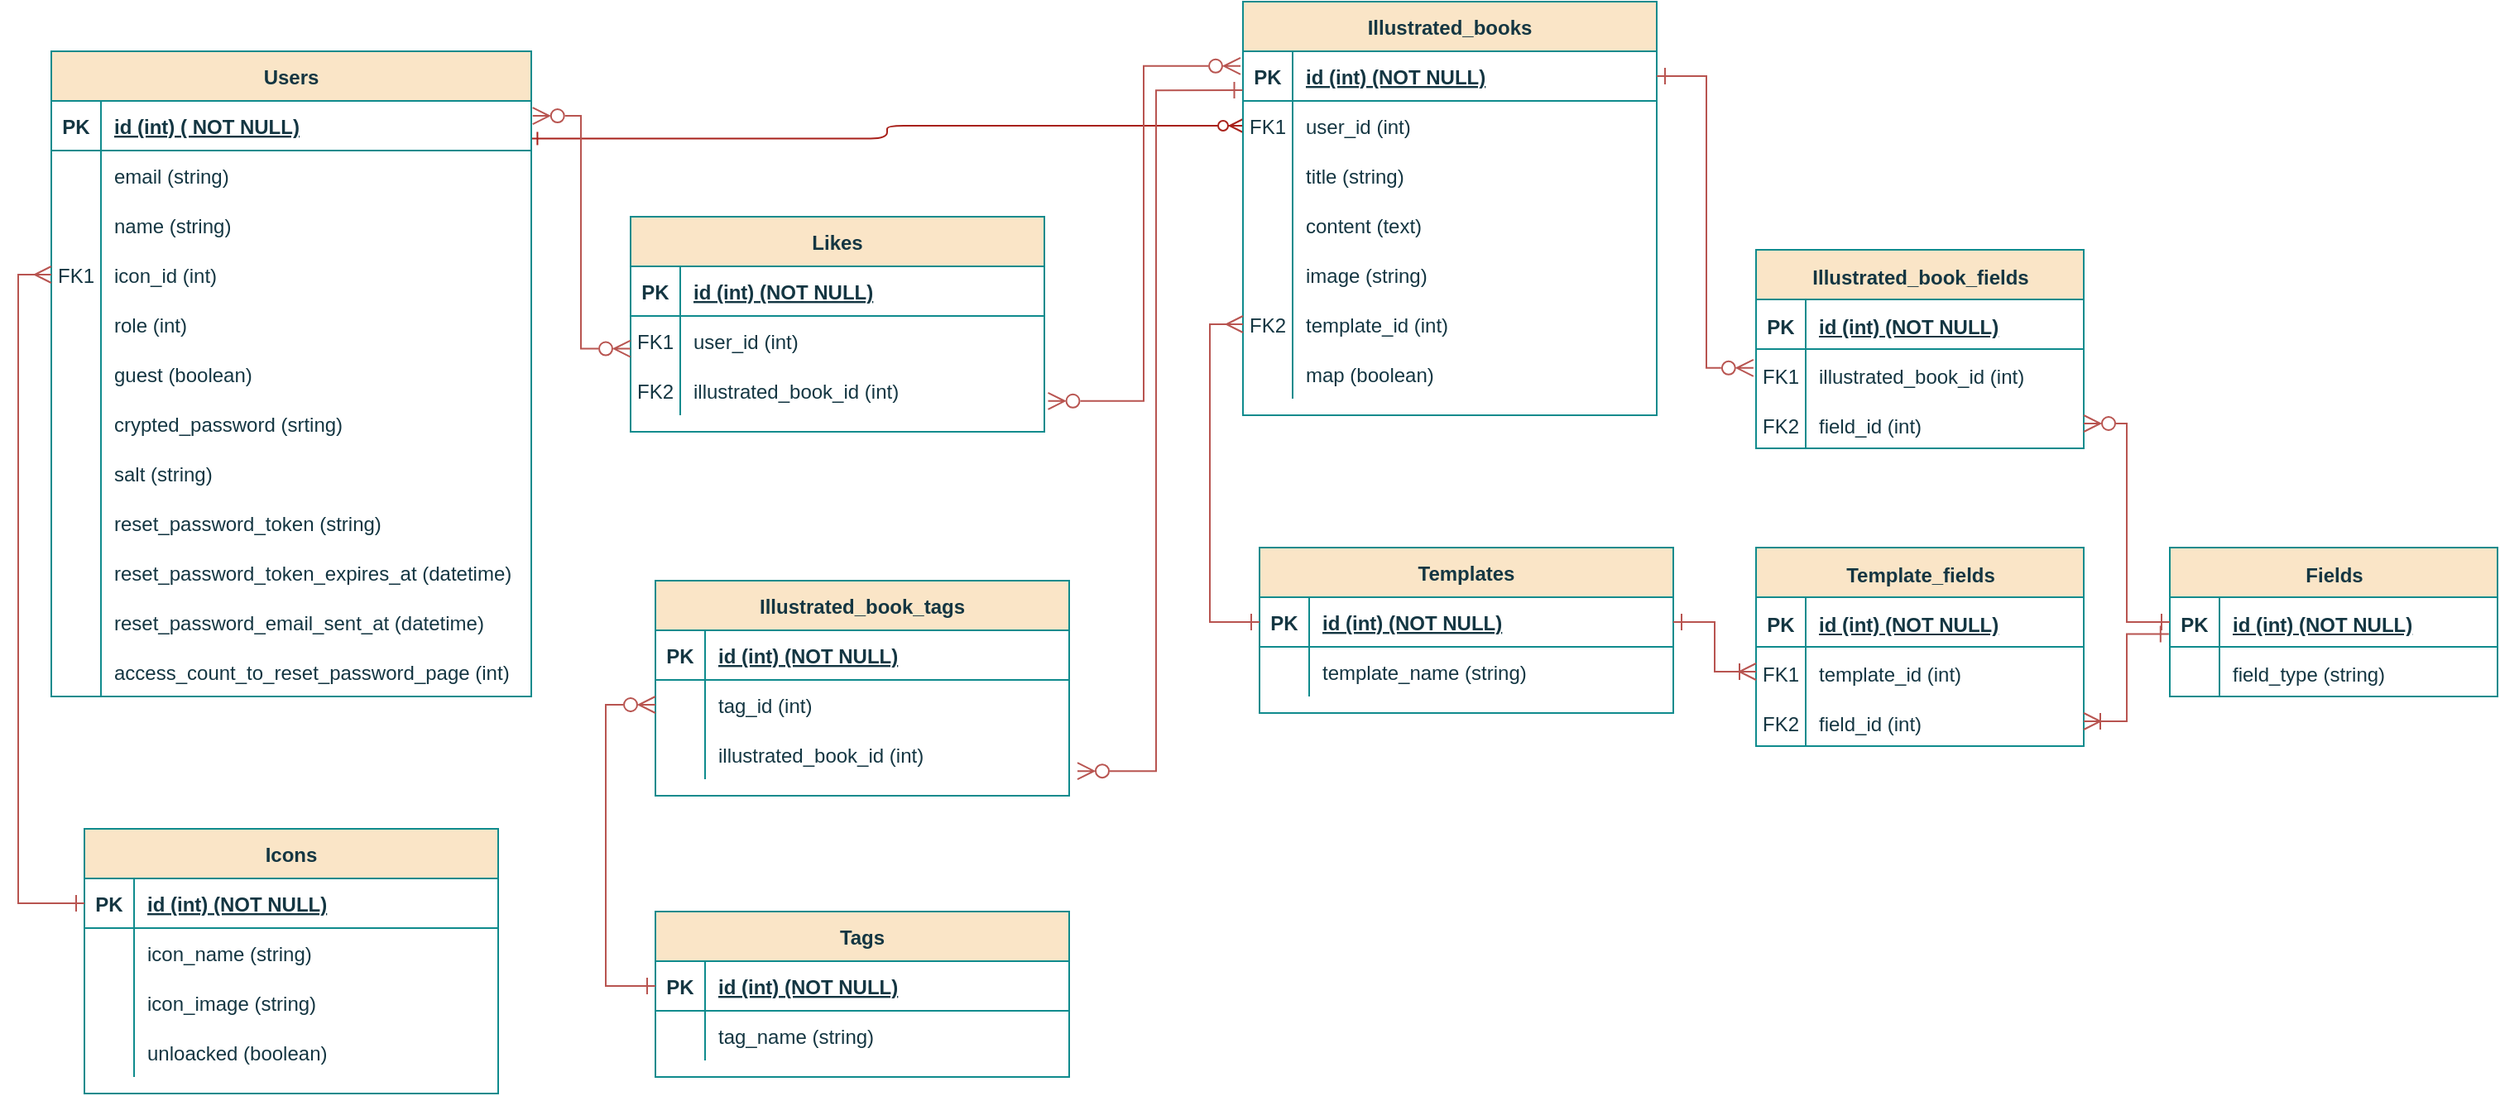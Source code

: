 <mxfile version="21.7.4" type="github">
  <diagram id="R2lEEEUBdFMjLlhIrx00" name="Page-1">
    <mxGraphModel dx="1427" dy="564" grid="1" gridSize="10" guides="1" tooltips="1" connect="1" arrows="1" fold="1" page="1" pageScale="1" pageWidth="850" pageHeight="1100" background="none" math="0" shadow="0" extFonts="Permanent Marker^https://fonts.googleapis.com/css?family=Permanent+Marker">
      <root>
        <mxCell id="0" />
        <mxCell id="1" parent="0" />
        <mxCell id="C-vyLk0tnHw3VtMMgP7b-1" value="" style="edgeStyle=orthogonalEdgeStyle;endArrow=ERzeroToMany;startArrow=ERone;endFill=1;startFill=0;labelBackgroundColor=none;fontColor=default;strokeColor=#A8201A;exitX=0.999;exitY=0.757;exitDx=0;exitDy=0;exitPerimeter=0;" parent="1" source="C-vyLk0tnHw3VtMMgP7b-24" target="C-vyLk0tnHw3VtMMgP7b-6" edge="1">
          <mxGeometry width="100" height="100" relative="1" as="geometry">
            <mxPoint x="-140" y="730" as="sourcePoint" />
            <mxPoint x="-40" y="630" as="targetPoint" />
          </mxGeometry>
        </mxCell>
        <mxCell id="C-vyLk0tnHw3VtMMgP7b-2" value="Illustrated_books" style="shape=table;startSize=30;container=1;collapsible=1;childLayout=tableLayout;fixedRows=1;rowLines=0;fontStyle=1;align=center;resizeLast=1;labelBackgroundColor=none;fillColor=#FAE5C7;strokeColor=#0F8B8D;fontColor=#143642;" parent="1" vertex="1">
          <mxGeometry x="250" y="60" width="250" height="250" as="geometry" />
        </mxCell>
        <mxCell id="C-vyLk0tnHw3VtMMgP7b-3" value="" style="shape=partialRectangle;collapsible=0;dropTarget=0;pointerEvents=0;fillColor=none;points=[[0,0.5],[1,0.5]];portConstraint=eastwest;top=0;left=0;right=0;bottom=1;labelBackgroundColor=none;strokeColor=#0F8B8D;fontColor=#143642;" parent="C-vyLk0tnHw3VtMMgP7b-2" vertex="1">
          <mxGeometry y="30" width="250" height="30" as="geometry" />
        </mxCell>
        <mxCell id="C-vyLk0tnHw3VtMMgP7b-4" value="PK" style="shape=partialRectangle;overflow=hidden;connectable=0;fillColor=none;top=0;left=0;bottom=0;right=0;fontStyle=1;labelBackgroundColor=none;strokeColor=#0F8B8D;fontColor=#143642;" parent="C-vyLk0tnHw3VtMMgP7b-3" vertex="1">
          <mxGeometry width="30" height="30" as="geometry">
            <mxRectangle width="30" height="30" as="alternateBounds" />
          </mxGeometry>
        </mxCell>
        <mxCell id="C-vyLk0tnHw3VtMMgP7b-5" value="id (int) (NOT NULL)" style="shape=partialRectangle;overflow=hidden;connectable=0;fillColor=none;top=0;left=0;bottom=0;right=0;align=left;spacingLeft=6;fontStyle=5;labelBackgroundColor=none;strokeColor=#0F8B8D;fontColor=#143642;" parent="C-vyLk0tnHw3VtMMgP7b-3" vertex="1">
          <mxGeometry x="30" width="220" height="30" as="geometry">
            <mxRectangle width="220" height="30" as="alternateBounds" />
          </mxGeometry>
        </mxCell>
        <mxCell id="C-vyLk0tnHw3VtMMgP7b-6" value="" style="shape=partialRectangle;collapsible=0;dropTarget=0;pointerEvents=0;fillColor=none;points=[[0,0.5],[1,0.5]];portConstraint=eastwest;top=0;left=0;right=0;bottom=0;labelBackgroundColor=none;strokeColor=#0F8B8D;fontColor=#143642;" parent="C-vyLk0tnHw3VtMMgP7b-2" vertex="1">
          <mxGeometry y="60" width="250" height="30" as="geometry" />
        </mxCell>
        <mxCell id="C-vyLk0tnHw3VtMMgP7b-7" value="FK1" style="shape=partialRectangle;overflow=hidden;connectable=0;fillColor=none;top=0;left=0;bottom=0;right=0;labelBackgroundColor=none;strokeColor=#0F8B8D;fontColor=#143642;" parent="C-vyLk0tnHw3VtMMgP7b-6" vertex="1">
          <mxGeometry width="30" height="30" as="geometry">
            <mxRectangle width="30" height="30" as="alternateBounds" />
          </mxGeometry>
        </mxCell>
        <mxCell id="C-vyLk0tnHw3VtMMgP7b-8" value="user_id (int)" style="shape=partialRectangle;overflow=hidden;connectable=0;fillColor=none;top=0;left=0;bottom=0;right=0;align=left;spacingLeft=6;labelBackgroundColor=none;strokeColor=#0F8B8D;fontColor=#143642;" parent="C-vyLk0tnHw3VtMMgP7b-6" vertex="1">
          <mxGeometry x="30" width="220" height="30" as="geometry">
            <mxRectangle width="220" height="30" as="alternateBounds" />
          </mxGeometry>
        </mxCell>
        <mxCell id="UTVaXURBYUjDZkEOoYaz-99" style="shape=partialRectangle;collapsible=0;dropTarget=0;pointerEvents=0;fillColor=none;points=[[0,0.5],[1,0.5]];portConstraint=eastwest;top=0;left=0;right=0;bottom=0;labelBackgroundColor=none;strokeColor=#0F8B8D;fontColor=#143642;" parent="C-vyLk0tnHw3VtMMgP7b-2" vertex="1">
          <mxGeometry y="90" width="250" height="30" as="geometry" />
        </mxCell>
        <mxCell id="UTVaXURBYUjDZkEOoYaz-100" style="shape=partialRectangle;overflow=hidden;connectable=0;fillColor=none;top=0;left=0;bottom=0;right=0;labelBackgroundColor=none;strokeColor=#0F8B8D;fontColor=#143642;" parent="UTVaXURBYUjDZkEOoYaz-99" vertex="1">
          <mxGeometry width="30" height="30" as="geometry">
            <mxRectangle width="30" height="30" as="alternateBounds" />
          </mxGeometry>
        </mxCell>
        <mxCell id="UTVaXURBYUjDZkEOoYaz-101" value="title (string)" style="shape=partialRectangle;overflow=hidden;connectable=0;fillColor=none;top=0;left=0;bottom=0;right=0;align=left;spacingLeft=6;labelBackgroundColor=none;strokeColor=#0F8B8D;fontColor=#143642;" parent="UTVaXURBYUjDZkEOoYaz-99" vertex="1">
          <mxGeometry x="30" width="220" height="30" as="geometry">
            <mxRectangle width="220" height="30" as="alternateBounds" />
          </mxGeometry>
        </mxCell>
        <mxCell id="UTVaXURBYUjDZkEOoYaz-102" style="shape=partialRectangle;collapsible=0;dropTarget=0;pointerEvents=0;fillColor=none;points=[[0,0.5],[1,0.5]];portConstraint=eastwest;top=0;left=0;right=0;bottom=0;labelBackgroundColor=none;strokeColor=#0F8B8D;fontColor=#143642;" parent="C-vyLk0tnHw3VtMMgP7b-2" vertex="1">
          <mxGeometry y="120" width="250" height="30" as="geometry" />
        </mxCell>
        <mxCell id="UTVaXURBYUjDZkEOoYaz-103" style="shape=partialRectangle;overflow=hidden;connectable=0;fillColor=none;top=0;left=0;bottom=0;right=0;labelBackgroundColor=none;strokeColor=#0F8B8D;fontColor=#143642;" parent="UTVaXURBYUjDZkEOoYaz-102" vertex="1">
          <mxGeometry width="30" height="30" as="geometry">
            <mxRectangle width="30" height="30" as="alternateBounds" />
          </mxGeometry>
        </mxCell>
        <mxCell id="UTVaXURBYUjDZkEOoYaz-104" value="content (text)" style="shape=partialRectangle;overflow=hidden;connectable=0;fillColor=none;top=0;left=0;bottom=0;right=0;align=left;spacingLeft=6;labelBackgroundColor=none;strokeColor=#0F8B8D;fontColor=#143642;" parent="UTVaXURBYUjDZkEOoYaz-102" vertex="1">
          <mxGeometry x="30" width="220" height="30" as="geometry">
            <mxRectangle width="220" height="30" as="alternateBounds" />
          </mxGeometry>
        </mxCell>
        <mxCell id="UTVaXURBYUjDZkEOoYaz-108" style="shape=partialRectangle;collapsible=0;dropTarget=0;pointerEvents=0;fillColor=none;points=[[0,0.5],[1,0.5]];portConstraint=eastwest;top=0;left=0;right=0;bottom=0;labelBackgroundColor=none;strokeColor=#0F8B8D;fontColor=#143642;" parent="C-vyLk0tnHw3VtMMgP7b-2" vertex="1">
          <mxGeometry y="150" width="250" height="30" as="geometry" />
        </mxCell>
        <mxCell id="UTVaXURBYUjDZkEOoYaz-109" style="shape=partialRectangle;overflow=hidden;connectable=0;fillColor=none;top=0;left=0;bottom=0;right=0;labelBackgroundColor=none;strokeColor=#0F8B8D;fontColor=#143642;" parent="UTVaXURBYUjDZkEOoYaz-108" vertex="1">
          <mxGeometry width="30" height="30" as="geometry">
            <mxRectangle width="30" height="30" as="alternateBounds" />
          </mxGeometry>
        </mxCell>
        <mxCell id="UTVaXURBYUjDZkEOoYaz-110" value="image (string)" style="shape=partialRectangle;overflow=hidden;connectable=0;fillColor=none;top=0;left=0;bottom=0;right=0;align=left;spacingLeft=6;labelBackgroundColor=none;strokeColor=#0F8B8D;fontColor=#143642;" parent="UTVaXURBYUjDZkEOoYaz-108" vertex="1">
          <mxGeometry x="30" width="220" height="30" as="geometry">
            <mxRectangle width="220" height="30" as="alternateBounds" />
          </mxGeometry>
        </mxCell>
        <mxCell id="UTVaXURBYUjDZkEOoYaz-96" style="shape=partialRectangle;collapsible=0;dropTarget=0;pointerEvents=0;fillColor=none;points=[[0,0.5],[1,0.5]];portConstraint=eastwest;top=0;left=0;right=0;bottom=0;labelBackgroundColor=none;strokeColor=#0F8B8D;fontColor=#143642;" parent="C-vyLk0tnHw3VtMMgP7b-2" vertex="1">
          <mxGeometry y="180" width="250" height="30" as="geometry" />
        </mxCell>
        <mxCell id="UTVaXURBYUjDZkEOoYaz-97" value="FK2" style="shape=partialRectangle;overflow=hidden;connectable=0;fillColor=none;top=0;left=0;bottom=0;right=0;labelBackgroundColor=none;strokeColor=#0F8B8D;fontColor=#143642;" parent="UTVaXURBYUjDZkEOoYaz-96" vertex="1">
          <mxGeometry width="30" height="30" as="geometry">
            <mxRectangle width="30" height="30" as="alternateBounds" />
          </mxGeometry>
        </mxCell>
        <mxCell id="UTVaXURBYUjDZkEOoYaz-98" value="template_id (int)" style="shape=partialRectangle;overflow=hidden;connectable=0;fillColor=none;top=0;left=0;bottom=0;right=0;align=left;spacingLeft=6;labelBackgroundColor=none;strokeColor=#0F8B8D;fontColor=#143642;" parent="UTVaXURBYUjDZkEOoYaz-96" vertex="1">
          <mxGeometry x="30" width="220" height="30" as="geometry">
            <mxRectangle width="220" height="30" as="alternateBounds" />
          </mxGeometry>
        </mxCell>
        <mxCell id="UTVaXURBYUjDZkEOoYaz-105" style="shape=partialRectangle;collapsible=0;dropTarget=0;pointerEvents=0;fillColor=none;points=[[0,0.5],[1,0.5]];portConstraint=eastwest;top=0;left=0;right=0;bottom=0;labelBackgroundColor=none;strokeColor=#0F8B8D;fontColor=#143642;" parent="C-vyLk0tnHw3VtMMgP7b-2" vertex="1">
          <mxGeometry y="210" width="250" height="30" as="geometry" />
        </mxCell>
        <mxCell id="UTVaXURBYUjDZkEOoYaz-106" style="shape=partialRectangle;overflow=hidden;connectable=0;fillColor=none;top=0;left=0;bottom=0;right=0;labelBackgroundColor=none;strokeColor=#0F8B8D;fontColor=#143642;" parent="UTVaXURBYUjDZkEOoYaz-105" vertex="1">
          <mxGeometry width="30" height="30" as="geometry">
            <mxRectangle width="30" height="30" as="alternateBounds" />
          </mxGeometry>
        </mxCell>
        <mxCell id="UTVaXURBYUjDZkEOoYaz-107" value="map (boolean)" style="shape=partialRectangle;overflow=hidden;connectable=0;fillColor=none;top=0;left=0;bottom=0;right=0;align=left;spacingLeft=6;labelBackgroundColor=none;strokeColor=#0F8B8D;fontColor=#143642;" parent="UTVaXURBYUjDZkEOoYaz-105" vertex="1">
          <mxGeometry x="30" width="220" height="30" as="geometry">
            <mxRectangle width="220" height="30" as="alternateBounds" />
          </mxGeometry>
        </mxCell>
        <mxCell id="C-vyLk0tnHw3VtMMgP7b-13" value="Templates" style="shape=table;startSize=30;container=1;collapsible=1;childLayout=tableLayout;fixedRows=1;rowLines=0;fontStyle=1;align=center;resizeLast=1;labelBackgroundColor=none;fillColor=#FAE5C7;strokeColor=#0F8B8D;fontColor=#143642;" parent="1" vertex="1">
          <mxGeometry x="260" y="390" width="250" height="100" as="geometry" />
        </mxCell>
        <mxCell id="C-vyLk0tnHw3VtMMgP7b-14" value="" style="shape=partialRectangle;collapsible=0;dropTarget=0;pointerEvents=0;fillColor=none;points=[[0,0.5],[1,0.5]];portConstraint=eastwest;top=0;left=0;right=0;bottom=1;labelBackgroundColor=none;strokeColor=#0F8B8D;fontColor=#143642;" parent="C-vyLk0tnHw3VtMMgP7b-13" vertex="1">
          <mxGeometry y="30" width="250" height="30" as="geometry" />
        </mxCell>
        <mxCell id="C-vyLk0tnHw3VtMMgP7b-15" value="PK" style="shape=partialRectangle;overflow=hidden;connectable=0;fillColor=none;top=0;left=0;bottom=0;right=0;fontStyle=1;labelBackgroundColor=none;strokeColor=#0F8B8D;fontColor=#143642;" parent="C-vyLk0tnHw3VtMMgP7b-14" vertex="1">
          <mxGeometry width="30" height="30" as="geometry">
            <mxRectangle width="30" height="30" as="alternateBounds" />
          </mxGeometry>
        </mxCell>
        <mxCell id="C-vyLk0tnHw3VtMMgP7b-16" value="id (int) (NOT NULL)" style="shape=partialRectangle;overflow=hidden;connectable=0;fillColor=none;top=0;left=0;bottom=0;right=0;align=left;spacingLeft=6;fontStyle=5;labelBackgroundColor=none;strokeColor=#0F8B8D;fontColor=#143642;" parent="C-vyLk0tnHw3VtMMgP7b-14" vertex="1">
          <mxGeometry x="30" width="220" height="30" as="geometry">
            <mxRectangle width="220" height="30" as="alternateBounds" />
          </mxGeometry>
        </mxCell>
        <mxCell id="C-vyLk0tnHw3VtMMgP7b-20" value="" style="shape=partialRectangle;collapsible=0;dropTarget=0;pointerEvents=0;fillColor=none;points=[[0,0.5],[1,0.5]];portConstraint=eastwest;top=0;left=0;right=0;bottom=0;labelBackgroundColor=none;strokeColor=#0F8B8D;fontColor=#143642;" parent="C-vyLk0tnHw3VtMMgP7b-13" vertex="1">
          <mxGeometry y="60" width="250" height="30" as="geometry" />
        </mxCell>
        <mxCell id="C-vyLk0tnHw3VtMMgP7b-21" value="" style="shape=partialRectangle;overflow=hidden;connectable=0;fillColor=none;top=0;left=0;bottom=0;right=0;labelBackgroundColor=none;strokeColor=#0F8B8D;fontColor=#143642;" parent="C-vyLk0tnHw3VtMMgP7b-20" vertex="1">
          <mxGeometry width="30" height="30" as="geometry">
            <mxRectangle width="30" height="30" as="alternateBounds" />
          </mxGeometry>
        </mxCell>
        <mxCell id="C-vyLk0tnHw3VtMMgP7b-22" value="template_name (string)" style="shape=partialRectangle;overflow=hidden;connectable=0;fillColor=none;top=0;left=0;bottom=0;right=0;align=left;spacingLeft=6;labelBackgroundColor=none;strokeColor=#0F8B8D;fontColor=#143642;" parent="C-vyLk0tnHw3VtMMgP7b-20" vertex="1">
          <mxGeometry x="30" width="220" height="30" as="geometry">
            <mxRectangle width="220" height="30" as="alternateBounds" />
          </mxGeometry>
        </mxCell>
        <mxCell id="C-vyLk0tnHw3VtMMgP7b-23" value="Users" style="shape=table;startSize=30;container=1;collapsible=1;childLayout=tableLayout;fixedRows=1;rowLines=0;fontStyle=1;align=center;resizeLast=1;labelBackgroundColor=none;fillColor=#FAE5C7;strokeColor=#0F8B8D;fontColor=#143642;" parent="1" vertex="1">
          <mxGeometry x="-470" y="90" width="290" height="390" as="geometry" />
        </mxCell>
        <mxCell id="C-vyLk0tnHw3VtMMgP7b-24" value="" style="shape=partialRectangle;collapsible=0;dropTarget=0;pointerEvents=0;fillColor=none;points=[[0,0.5],[1,0.5]];portConstraint=eastwest;top=0;left=0;right=0;bottom=1;labelBackgroundColor=none;strokeColor=#0F8B8D;fontColor=#143642;" parent="C-vyLk0tnHw3VtMMgP7b-23" vertex="1">
          <mxGeometry y="30" width="290" height="30" as="geometry" />
        </mxCell>
        <mxCell id="C-vyLk0tnHw3VtMMgP7b-25" value="PK" style="shape=partialRectangle;overflow=hidden;connectable=0;fillColor=none;top=0;left=0;bottom=0;right=0;fontStyle=1;labelBackgroundColor=none;strokeColor=#0F8B8D;fontColor=#143642;" parent="C-vyLk0tnHw3VtMMgP7b-24" vertex="1">
          <mxGeometry width="30" height="30" as="geometry">
            <mxRectangle width="30" height="30" as="alternateBounds" />
          </mxGeometry>
        </mxCell>
        <mxCell id="C-vyLk0tnHw3VtMMgP7b-26" value="id (int) ( NOT NULL)" style="shape=partialRectangle;overflow=hidden;connectable=0;fillColor=none;top=0;left=0;bottom=0;right=0;align=left;spacingLeft=6;fontStyle=5;labelBackgroundColor=none;strokeColor=#0F8B8D;fontColor=#143642;" parent="C-vyLk0tnHw3VtMMgP7b-24" vertex="1">
          <mxGeometry x="30" width="260" height="30" as="geometry">
            <mxRectangle width="260" height="30" as="alternateBounds" />
          </mxGeometry>
        </mxCell>
        <mxCell id="C-vyLk0tnHw3VtMMgP7b-27" value="" style="shape=partialRectangle;collapsible=0;dropTarget=0;pointerEvents=0;fillColor=none;points=[[0,0.5],[1,0.5]];portConstraint=eastwest;top=0;left=0;right=0;bottom=0;labelBackgroundColor=none;strokeColor=#0F8B8D;fontColor=#143642;" parent="C-vyLk0tnHw3VtMMgP7b-23" vertex="1">
          <mxGeometry y="60" width="290" height="30" as="geometry" />
        </mxCell>
        <mxCell id="C-vyLk0tnHw3VtMMgP7b-28" value="" style="shape=partialRectangle;overflow=hidden;connectable=0;fillColor=none;top=0;left=0;bottom=0;right=0;labelBackgroundColor=none;strokeColor=#0F8B8D;fontColor=#143642;" parent="C-vyLk0tnHw3VtMMgP7b-27" vertex="1">
          <mxGeometry width="30" height="30" as="geometry">
            <mxRectangle width="30" height="30" as="alternateBounds" />
          </mxGeometry>
        </mxCell>
        <mxCell id="C-vyLk0tnHw3VtMMgP7b-29" value="email (string)" style="shape=partialRectangle;overflow=hidden;connectable=0;fillColor=none;top=0;left=0;bottom=0;right=0;align=left;spacingLeft=6;labelBackgroundColor=none;strokeColor=#0F8B8D;fontColor=#143642;" parent="C-vyLk0tnHw3VtMMgP7b-27" vertex="1">
          <mxGeometry x="30" width="260" height="30" as="geometry">
            <mxRectangle width="260" height="30" as="alternateBounds" />
          </mxGeometry>
        </mxCell>
        <mxCell id="UTVaXURBYUjDZkEOoYaz-54" style="shape=partialRectangle;collapsible=0;dropTarget=0;pointerEvents=0;fillColor=none;points=[[0,0.5],[1,0.5]];portConstraint=eastwest;top=0;left=0;right=0;bottom=0;labelBackgroundColor=none;strokeColor=#0F8B8D;fontColor=#143642;" parent="C-vyLk0tnHw3VtMMgP7b-23" vertex="1">
          <mxGeometry y="90" width="290" height="30" as="geometry" />
        </mxCell>
        <mxCell id="UTVaXURBYUjDZkEOoYaz-55" style="shape=partialRectangle;overflow=hidden;connectable=0;fillColor=none;top=0;left=0;bottom=0;right=0;labelBackgroundColor=none;strokeColor=#0F8B8D;fontColor=#143642;" parent="UTVaXURBYUjDZkEOoYaz-54" vertex="1">
          <mxGeometry width="30" height="30" as="geometry">
            <mxRectangle width="30" height="30" as="alternateBounds" />
          </mxGeometry>
        </mxCell>
        <mxCell id="UTVaXURBYUjDZkEOoYaz-56" value="name (string)" style="shape=partialRectangle;overflow=hidden;connectable=0;fillColor=none;top=0;left=0;bottom=0;right=0;align=left;spacingLeft=6;labelBackgroundColor=none;strokeColor=#0F8B8D;fontColor=#143642;" parent="UTVaXURBYUjDZkEOoYaz-54" vertex="1">
          <mxGeometry x="30" width="260" height="30" as="geometry">
            <mxRectangle width="260" height="30" as="alternateBounds" />
          </mxGeometry>
        </mxCell>
        <mxCell id="UTVaXURBYUjDZkEOoYaz-57" style="shape=partialRectangle;collapsible=0;dropTarget=0;pointerEvents=0;fillColor=none;points=[[0,0.5],[1,0.5]];portConstraint=eastwest;top=0;left=0;right=0;bottom=0;labelBackgroundColor=none;strokeColor=#0F8B8D;fontColor=#143642;" parent="C-vyLk0tnHw3VtMMgP7b-23" vertex="1">
          <mxGeometry y="120" width="290" height="30" as="geometry" />
        </mxCell>
        <mxCell id="UTVaXURBYUjDZkEOoYaz-58" value="FK1" style="shape=partialRectangle;overflow=hidden;connectable=0;fillColor=none;top=0;left=0;bottom=0;right=0;labelBackgroundColor=none;strokeColor=#0F8B8D;fontColor=#143642;" parent="UTVaXURBYUjDZkEOoYaz-57" vertex="1">
          <mxGeometry width="30" height="30" as="geometry">
            <mxRectangle width="30" height="30" as="alternateBounds" />
          </mxGeometry>
        </mxCell>
        <mxCell id="UTVaXURBYUjDZkEOoYaz-59" value="icon_id (int)" style="shape=partialRectangle;overflow=hidden;connectable=0;fillColor=none;top=0;left=0;bottom=0;right=0;align=left;spacingLeft=6;labelBackgroundColor=none;strokeColor=#0F8B8D;fontColor=#143642;" parent="UTVaXURBYUjDZkEOoYaz-57" vertex="1">
          <mxGeometry x="30" width="260" height="30" as="geometry">
            <mxRectangle width="260" height="30" as="alternateBounds" />
          </mxGeometry>
        </mxCell>
        <mxCell id="UTVaXURBYUjDZkEOoYaz-117" style="shape=partialRectangle;collapsible=0;dropTarget=0;pointerEvents=0;fillColor=none;points=[[0,0.5],[1,0.5]];portConstraint=eastwest;top=0;left=0;right=0;bottom=0;labelBackgroundColor=none;strokeColor=#0F8B8D;fontColor=#143642;" parent="C-vyLk0tnHw3VtMMgP7b-23" vertex="1">
          <mxGeometry y="150" width="290" height="30" as="geometry" />
        </mxCell>
        <mxCell id="UTVaXURBYUjDZkEOoYaz-118" style="shape=partialRectangle;overflow=hidden;connectable=0;fillColor=none;top=0;left=0;bottom=0;right=0;labelBackgroundColor=none;strokeColor=#0F8B8D;fontColor=#143642;" parent="UTVaXURBYUjDZkEOoYaz-117" vertex="1">
          <mxGeometry width="30" height="30" as="geometry">
            <mxRectangle width="30" height="30" as="alternateBounds" />
          </mxGeometry>
        </mxCell>
        <mxCell id="UTVaXURBYUjDZkEOoYaz-119" value="role (int)" style="shape=partialRectangle;overflow=hidden;connectable=0;fillColor=none;top=0;left=0;bottom=0;right=0;align=left;spacingLeft=6;labelBackgroundColor=none;strokeColor=#0F8B8D;fontColor=#143642;" parent="UTVaXURBYUjDZkEOoYaz-117" vertex="1">
          <mxGeometry x="30" width="260" height="30" as="geometry">
            <mxRectangle width="260" height="30" as="alternateBounds" />
          </mxGeometry>
        </mxCell>
        <mxCell id="UTVaXURBYUjDZkEOoYaz-137" style="shape=partialRectangle;collapsible=0;dropTarget=0;pointerEvents=0;fillColor=none;points=[[0,0.5],[1,0.5]];portConstraint=eastwest;top=0;left=0;right=0;bottom=0;labelBackgroundColor=none;strokeColor=#0F8B8D;fontColor=#143642;" parent="C-vyLk0tnHw3VtMMgP7b-23" vertex="1">
          <mxGeometry y="180" width="290" height="30" as="geometry" />
        </mxCell>
        <mxCell id="UTVaXURBYUjDZkEOoYaz-138" style="shape=partialRectangle;overflow=hidden;connectable=0;fillColor=none;top=0;left=0;bottom=0;right=0;labelBackgroundColor=none;strokeColor=#0F8B8D;fontColor=#143642;" parent="UTVaXURBYUjDZkEOoYaz-137" vertex="1">
          <mxGeometry width="30" height="30" as="geometry">
            <mxRectangle width="30" height="30" as="alternateBounds" />
          </mxGeometry>
        </mxCell>
        <mxCell id="UTVaXURBYUjDZkEOoYaz-139" value="guest (boolean)" style="shape=partialRectangle;overflow=hidden;connectable=0;fillColor=none;top=0;left=0;bottom=0;right=0;align=left;spacingLeft=6;labelBackgroundColor=none;strokeColor=#0F8B8D;fontColor=#143642;" parent="UTVaXURBYUjDZkEOoYaz-137" vertex="1">
          <mxGeometry x="30" width="260" height="30" as="geometry">
            <mxRectangle width="260" height="30" as="alternateBounds" />
          </mxGeometry>
        </mxCell>
        <mxCell id="UTVaXURBYUjDZkEOoYaz-48" style="shape=partialRectangle;collapsible=0;dropTarget=0;pointerEvents=0;fillColor=none;points=[[0,0.5],[1,0.5]];portConstraint=eastwest;top=0;left=0;right=0;bottom=0;labelBackgroundColor=none;strokeColor=#0F8B8D;fontColor=#143642;" parent="C-vyLk0tnHw3VtMMgP7b-23" vertex="1">
          <mxGeometry y="210" width="290" height="30" as="geometry" />
        </mxCell>
        <mxCell id="UTVaXURBYUjDZkEOoYaz-49" style="shape=partialRectangle;overflow=hidden;connectable=0;fillColor=none;top=0;left=0;bottom=0;right=0;labelBackgroundColor=none;strokeColor=#0F8B8D;fontColor=#143642;" parent="UTVaXURBYUjDZkEOoYaz-48" vertex="1">
          <mxGeometry width="30" height="30" as="geometry">
            <mxRectangle width="30" height="30" as="alternateBounds" />
          </mxGeometry>
        </mxCell>
        <mxCell id="UTVaXURBYUjDZkEOoYaz-50" value="crypted_password (srting)" style="shape=partialRectangle;overflow=hidden;connectable=0;fillColor=none;top=0;left=0;bottom=0;right=0;align=left;spacingLeft=6;labelBackgroundColor=none;strokeColor=#0F8B8D;fontColor=#143642;" parent="UTVaXURBYUjDZkEOoYaz-48" vertex="1">
          <mxGeometry x="30" width="260" height="30" as="geometry">
            <mxRectangle width="260" height="30" as="alternateBounds" />
          </mxGeometry>
        </mxCell>
        <mxCell id="UTVaXURBYUjDZkEOoYaz-51" style="shape=partialRectangle;collapsible=0;dropTarget=0;pointerEvents=0;fillColor=none;points=[[0,0.5],[1,0.5]];portConstraint=eastwest;top=0;left=0;right=0;bottom=0;labelBackgroundColor=none;strokeColor=#0F8B8D;fontColor=#143642;" parent="C-vyLk0tnHw3VtMMgP7b-23" vertex="1">
          <mxGeometry y="240" width="290" height="30" as="geometry" />
        </mxCell>
        <mxCell id="UTVaXURBYUjDZkEOoYaz-52" style="shape=partialRectangle;overflow=hidden;connectable=0;fillColor=none;top=0;left=0;bottom=0;right=0;labelBackgroundColor=none;strokeColor=#0F8B8D;fontColor=#143642;" parent="UTVaXURBYUjDZkEOoYaz-51" vertex="1">
          <mxGeometry width="30" height="30" as="geometry">
            <mxRectangle width="30" height="30" as="alternateBounds" />
          </mxGeometry>
        </mxCell>
        <mxCell id="UTVaXURBYUjDZkEOoYaz-53" value="salt (string)" style="shape=partialRectangle;overflow=hidden;connectable=0;fillColor=none;top=0;left=0;bottom=0;right=0;align=left;spacingLeft=6;labelBackgroundColor=none;strokeColor=#0F8B8D;fontColor=#143642;" parent="UTVaXURBYUjDZkEOoYaz-51" vertex="1">
          <mxGeometry x="30" width="260" height="30" as="geometry">
            <mxRectangle width="260" height="30" as="alternateBounds" />
          </mxGeometry>
        </mxCell>
        <mxCell id="UTVaXURBYUjDZkEOoYaz-66" style="shape=partialRectangle;collapsible=0;dropTarget=0;pointerEvents=0;fillColor=none;points=[[0,0.5],[1,0.5]];portConstraint=eastwest;top=0;left=0;right=0;bottom=0;labelBackgroundColor=none;strokeColor=#0F8B8D;fontColor=#143642;" parent="C-vyLk0tnHw3VtMMgP7b-23" vertex="1">
          <mxGeometry y="270" width="290" height="30" as="geometry" />
        </mxCell>
        <mxCell id="UTVaXURBYUjDZkEOoYaz-67" style="shape=partialRectangle;overflow=hidden;connectable=0;fillColor=none;top=0;left=0;bottom=0;right=0;labelBackgroundColor=none;strokeColor=#0F8B8D;fontColor=#143642;" parent="UTVaXURBYUjDZkEOoYaz-66" vertex="1">
          <mxGeometry width="30" height="30" as="geometry">
            <mxRectangle width="30" height="30" as="alternateBounds" />
          </mxGeometry>
        </mxCell>
        <mxCell id="UTVaXURBYUjDZkEOoYaz-68" value="reset_password_token (string)" style="shape=partialRectangle;overflow=hidden;connectable=0;fillColor=none;top=0;left=0;bottom=0;right=0;align=left;spacingLeft=6;labelBackgroundColor=none;strokeColor=#0F8B8D;fontColor=#143642;" parent="UTVaXURBYUjDZkEOoYaz-66" vertex="1">
          <mxGeometry x="30" width="260" height="30" as="geometry">
            <mxRectangle width="260" height="30" as="alternateBounds" />
          </mxGeometry>
        </mxCell>
        <mxCell id="UTVaXURBYUjDZkEOoYaz-69" style="shape=partialRectangle;collapsible=0;dropTarget=0;pointerEvents=0;fillColor=none;points=[[0,0.5],[1,0.5]];portConstraint=eastwest;top=0;left=0;right=0;bottom=0;labelBackgroundColor=none;strokeColor=#0F8B8D;fontColor=#143642;" parent="C-vyLk0tnHw3VtMMgP7b-23" vertex="1">
          <mxGeometry y="300" width="290" height="30" as="geometry" />
        </mxCell>
        <mxCell id="UTVaXURBYUjDZkEOoYaz-70" style="shape=partialRectangle;overflow=hidden;connectable=0;fillColor=none;top=0;left=0;bottom=0;right=0;labelBackgroundColor=none;strokeColor=#0F8B8D;fontColor=#143642;" parent="UTVaXURBYUjDZkEOoYaz-69" vertex="1">
          <mxGeometry width="30" height="30" as="geometry">
            <mxRectangle width="30" height="30" as="alternateBounds" />
          </mxGeometry>
        </mxCell>
        <mxCell id="UTVaXURBYUjDZkEOoYaz-71" value="reset_password_token_expires_at (datetime)" style="shape=partialRectangle;overflow=hidden;connectable=0;fillColor=none;top=0;left=0;bottom=0;right=0;align=left;spacingLeft=6;labelBackgroundColor=none;strokeColor=#0F8B8D;fontColor=#143642;" parent="UTVaXURBYUjDZkEOoYaz-69" vertex="1">
          <mxGeometry x="30" width="260" height="30" as="geometry">
            <mxRectangle width="260" height="30" as="alternateBounds" />
          </mxGeometry>
        </mxCell>
        <mxCell id="UTVaXURBYUjDZkEOoYaz-72" style="shape=partialRectangle;collapsible=0;dropTarget=0;pointerEvents=0;fillColor=none;points=[[0,0.5],[1,0.5]];portConstraint=eastwest;top=0;left=0;right=0;bottom=0;labelBackgroundColor=none;strokeColor=#0F8B8D;fontColor=#143642;" parent="C-vyLk0tnHw3VtMMgP7b-23" vertex="1">
          <mxGeometry y="330" width="290" height="30" as="geometry" />
        </mxCell>
        <mxCell id="UTVaXURBYUjDZkEOoYaz-73" style="shape=partialRectangle;overflow=hidden;connectable=0;fillColor=none;top=0;left=0;bottom=0;right=0;labelBackgroundColor=none;strokeColor=#0F8B8D;fontColor=#143642;" parent="UTVaXURBYUjDZkEOoYaz-72" vertex="1">
          <mxGeometry width="30" height="30" as="geometry">
            <mxRectangle width="30" height="30" as="alternateBounds" />
          </mxGeometry>
        </mxCell>
        <mxCell id="UTVaXURBYUjDZkEOoYaz-74" value="reset_password_email_sent_at (datetime)" style="shape=partialRectangle;overflow=hidden;connectable=0;fillColor=none;top=0;left=0;bottom=0;right=0;align=left;spacingLeft=6;labelBackgroundColor=none;strokeColor=#0F8B8D;fontColor=#143642;" parent="UTVaXURBYUjDZkEOoYaz-72" vertex="1">
          <mxGeometry x="30" width="260" height="30" as="geometry">
            <mxRectangle width="260" height="30" as="alternateBounds" />
          </mxGeometry>
        </mxCell>
        <mxCell id="UTVaXURBYUjDZkEOoYaz-75" style="shape=partialRectangle;collapsible=0;dropTarget=0;pointerEvents=0;fillColor=none;points=[[0,0.5],[1,0.5]];portConstraint=eastwest;top=0;left=0;right=0;bottom=0;labelBackgroundColor=none;strokeColor=#0F8B8D;fontColor=#143642;" parent="C-vyLk0tnHw3VtMMgP7b-23" vertex="1">
          <mxGeometry y="360" width="290" height="30" as="geometry" />
        </mxCell>
        <mxCell id="UTVaXURBYUjDZkEOoYaz-76" style="shape=partialRectangle;overflow=hidden;connectable=0;fillColor=none;top=0;left=0;bottom=0;right=0;labelBackgroundColor=none;strokeColor=#0F8B8D;fontColor=#143642;" parent="UTVaXURBYUjDZkEOoYaz-75" vertex="1">
          <mxGeometry width="30" height="30" as="geometry">
            <mxRectangle width="30" height="30" as="alternateBounds" />
          </mxGeometry>
        </mxCell>
        <mxCell id="UTVaXURBYUjDZkEOoYaz-77" value="access_count_to_reset_password_page (int)" style="shape=partialRectangle;overflow=hidden;connectable=0;fillColor=none;top=0;left=0;bottom=0;right=0;align=left;spacingLeft=6;labelBackgroundColor=none;strokeColor=#0F8B8D;fontColor=#143642;" parent="UTVaXURBYUjDZkEOoYaz-75" vertex="1">
          <mxGeometry x="30" width="260" height="30" as="geometry">
            <mxRectangle width="260" height="30" as="alternateBounds" />
          </mxGeometry>
        </mxCell>
        <mxCell id="UTVaXURBYUjDZkEOoYaz-1" value="Icons" style="shape=table;startSize=30;container=1;collapsible=1;childLayout=tableLayout;fixedRows=1;rowLines=0;fontStyle=1;align=center;resizeLast=1;labelBackgroundColor=none;fillColor=#FAE5C7;strokeColor=#0F8B8D;fontColor=#143642;" parent="1" vertex="1">
          <mxGeometry x="-450" y="560" width="250" height="160" as="geometry" />
        </mxCell>
        <mxCell id="UTVaXURBYUjDZkEOoYaz-2" value="" style="shape=partialRectangle;collapsible=0;dropTarget=0;pointerEvents=0;fillColor=none;points=[[0,0.5],[1,0.5]];portConstraint=eastwest;top=0;left=0;right=0;bottom=1;labelBackgroundColor=none;strokeColor=#0F8B8D;fontColor=#143642;" parent="UTVaXURBYUjDZkEOoYaz-1" vertex="1">
          <mxGeometry y="30" width="250" height="30" as="geometry" />
        </mxCell>
        <mxCell id="UTVaXURBYUjDZkEOoYaz-3" value="PK" style="shape=partialRectangle;overflow=hidden;connectable=0;fillColor=none;top=0;left=0;bottom=0;right=0;fontStyle=1;labelBackgroundColor=none;strokeColor=#0F8B8D;fontColor=#143642;" parent="UTVaXURBYUjDZkEOoYaz-2" vertex="1">
          <mxGeometry width="30" height="30" as="geometry">
            <mxRectangle width="30" height="30" as="alternateBounds" />
          </mxGeometry>
        </mxCell>
        <mxCell id="UTVaXURBYUjDZkEOoYaz-4" value="id (int) (NOT NULL)" style="shape=partialRectangle;overflow=hidden;connectable=0;fillColor=none;top=0;left=0;bottom=0;right=0;align=left;spacingLeft=6;fontStyle=5;labelBackgroundColor=none;strokeColor=#0F8B8D;fontColor=#143642;" parent="UTVaXURBYUjDZkEOoYaz-2" vertex="1">
          <mxGeometry x="30" width="220" height="30" as="geometry">
            <mxRectangle width="220" height="30" as="alternateBounds" />
          </mxGeometry>
        </mxCell>
        <mxCell id="UTVaXURBYUjDZkEOoYaz-5" value="" style="shape=partialRectangle;collapsible=0;dropTarget=0;pointerEvents=0;fillColor=none;points=[[0,0.5],[1,0.5]];portConstraint=eastwest;top=0;left=0;right=0;bottom=0;labelBackgroundColor=none;strokeColor=#0F8B8D;fontColor=#143642;" parent="UTVaXURBYUjDZkEOoYaz-1" vertex="1">
          <mxGeometry y="60" width="250" height="30" as="geometry" />
        </mxCell>
        <mxCell id="UTVaXURBYUjDZkEOoYaz-6" value="" style="shape=partialRectangle;overflow=hidden;connectable=0;fillColor=none;top=0;left=0;bottom=0;right=0;labelBackgroundColor=none;strokeColor=#0F8B8D;fontColor=#143642;" parent="UTVaXURBYUjDZkEOoYaz-5" vertex="1">
          <mxGeometry width="30" height="30" as="geometry">
            <mxRectangle width="30" height="30" as="alternateBounds" />
          </mxGeometry>
        </mxCell>
        <mxCell id="UTVaXURBYUjDZkEOoYaz-7" value="icon_name (string)" style="shape=partialRectangle;overflow=hidden;connectable=0;fillColor=none;top=0;left=0;bottom=0;right=0;align=left;spacingLeft=6;labelBackgroundColor=none;strokeColor=#0F8B8D;fontColor=#143642;" parent="UTVaXURBYUjDZkEOoYaz-5" vertex="1">
          <mxGeometry x="30" width="220" height="30" as="geometry">
            <mxRectangle width="220" height="30" as="alternateBounds" />
          </mxGeometry>
        </mxCell>
        <mxCell id="UTVaXURBYUjDZkEOoYaz-8" value="" style="shape=partialRectangle;collapsible=0;dropTarget=0;pointerEvents=0;fillColor=none;points=[[0,0.5],[1,0.5]];portConstraint=eastwest;top=0;left=0;right=0;bottom=0;labelBackgroundColor=none;strokeColor=#0F8B8D;fontColor=#143642;" parent="UTVaXURBYUjDZkEOoYaz-1" vertex="1">
          <mxGeometry y="90" width="250" height="30" as="geometry" />
        </mxCell>
        <mxCell id="UTVaXURBYUjDZkEOoYaz-9" value="" style="shape=partialRectangle;overflow=hidden;connectable=0;fillColor=none;top=0;left=0;bottom=0;right=0;labelBackgroundColor=none;strokeColor=#0F8B8D;fontColor=#143642;" parent="UTVaXURBYUjDZkEOoYaz-8" vertex="1">
          <mxGeometry width="30" height="30" as="geometry">
            <mxRectangle width="30" height="30" as="alternateBounds" />
          </mxGeometry>
        </mxCell>
        <mxCell id="UTVaXURBYUjDZkEOoYaz-10" value="icon_image (string)" style="shape=partialRectangle;overflow=hidden;connectable=0;fillColor=none;top=0;left=0;bottom=0;right=0;align=left;spacingLeft=6;labelBackgroundColor=none;strokeColor=#0F8B8D;fontColor=#143642;" parent="UTVaXURBYUjDZkEOoYaz-8" vertex="1">
          <mxGeometry x="30" width="220" height="30" as="geometry">
            <mxRectangle width="220" height="30" as="alternateBounds" />
          </mxGeometry>
        </mxCell>
        <mxCell id="UTVaXURBYUjDZkEOoYaz-143" style="shape=partialRectangle;collapsible=0;dropTarget=0;pointerEvents=0;fillColor=none;points=[[0,0.5],[1,0.5]];portConstraint=eastwest;top=0;left=0;right=0;bottom=0;labelBackgroundColor=none;strokeColor=#0F8B8D;fontColor=#143642;" parent="UTVaXURBYUjDZkEOoYaz-1" vertex="1">
          <mxGeometry y="120" width="250" height="30" as="geometry" />
        </mxCell>
        <mxCell id="UTVaXURBYUjDZkEOoYaz-144" style="shape=partialRectangle;overflow=hidden;connectable=0;fillColor=none;top=0;left=0;bottom=0;right=0;labelBackgroundColor=none;strokeColor=#0F8B8D;fontColor=#143642;" parent="UTVaXURBYUjDZkEOoYaz-143" vertex="1">
          <mxGeometry width="30" height="30" as="geometry">
            <mxRectangle width="30" height="30" as="alternateBounds" />
          </mxGeometry>
        </mxCell>
        <mxCell id="UTVaXURBYUjDZkEOoYaz-145" value="unloacked (boolean)" style="shape=partialRectangle;overflow=hidden;connectable=0;fillColor=none;top=0;left=0;bottom=0;right=0;align=left;spacingLeft=6;labelBackgroundColor=none;strokeColor=#0F8B8D;fontColor=#143642;" parent="UTVaXURBYUjDZkEOoYaz-143" vertex="1">
          <mxGeometry x="30" width="220" height="30" as="geometry">
            <mxRectangle width="220" height="30" as="alternateBounds" />
          </mxGeometry>
        </mxCell>
        <mxCell id="UTVaXURBYUjDZkEOoYaz-11" value="Likes" style="shape=table;startSize=30;container=1;collapsible=1;childLayout=tableLayout;fixedRows=1;rowLines=0;fontStyle=1;align=center;resizeLast=1;labelBackgroundColor=none;fillColor=#FAE5C7;strokeColor=#0F8B8D;fontColor=#143642;" parent="1" vertex="1">
          <mxGeometry x="-120" y="190" width="250" height="130" as="geometry" />
        </mxCell>
        <mxCell id="UTVaXURBYUjDZkEOoYaz-12" value="" style="shape=partialRectangle;collapsible=0;dropTarget=0;pointerEvents=0;fillColor=none;points=[[0,0.5],[1,0.5]];portConstraint=eastwest;top=0;left=0;right=0;bottom=1;labelBackgroundColor=none;strokeColor=#0F8B8D;fontColor=#143642;" parent="UTVaXURBYUjDZkEOoYaz-11" vertex="1">
          <mxGeometry y="30" width="250" height="30" as="geometry" />
        </mxCell>
        <mxCell id="UTVaXURBYUjDZkEOoYaz-13" value="PK" style="shape=partialRectangle;overflow=hidden;connectable=0;fillColor=none;top=0;left=0;bottom=0;right=0;fontStyle=1;labelBackgroundColor=none;strokeColor=#0F8B8D;fontColor=#143642;" parent="UTVaXURBYUjDZkEOoYaz-12" vertex="1">
          <mxGeometry width="30" height="30" as="geometry">
            <mxRectangle width="30" height="30" as="alternateBounds" />
          </mxGeometry>
        </mxCell>
        <mxCell id="UTVaXURBYUjDZkEOoYaz-14" value="id (int) (NOT NULL)" style="shape=partialRectangle;overflow=hidden;connectable=0;fillColor=none;top=0;left=0;bottom=0;right=0;align=left;spacingLeft=6;fontStyle=5;labelBackgroundColor=none;strokeColor=#0F8B8D;fontColor=#143642;" parent="UTVaXURBYUjDZkEOoYaz-12" vertex="1">
          <mxGeometry x="30" width="220" height="30" as="geometry">
            <mxRectangle width="220" height="30" as="alternateBounds" />
          </mxGeometry>
        </mxCell>
        <mxCell id="UTVaXURBYUjDZkEOoYaz-15" value="" style="shape=partialRectangle;collapsible=0;dropTarget=0;pointerEvents=0;fillColor=none;points=[[0,0.5],[1,0.5]];portConstraint=eastwest;top=0;left=0;right=0;bottom=0;labelBackgroundColor=none;strokeColor=#0F8B8D;fontColor=#143642;" parent="UTVaXURBYUjDZkEOoYaz-11" vertex="1">
          <mxGeometry y="60" width="250" height="30" as="geometry" />
        </mxCell>
        <mxCell id="UTVaXURBYUjDZkEOoYaz-16" value="FK1" style="shape=partialRectangle;overflow=hidden;connectable=0;fillColor=none;top=0;left=0;bottom=0;right=0;labelBackgroundColor=none;strokeColor=#0F8B8D;fontColor=#143642;" parent="UTVaXURBYUjDZkEOoYaz-15" vertex="1">
          <mxGeometry width="30" height="30" as="geometry">
            <mxRectangle width="30" height="30" as="alternateBounds" />
          </mxGeometry>
        </mxCell>
        <mxCell id="UTVaXURBYUjDZkEOoYaz-17" value="user_id (int)" style="shape=partialRectangle;overflow=hidden;connectable=0;fillColor=none;top=0;left=0;bottom=0;right=0;align=left;spacingLeft=6;labelBackgroundColor=none;strokeColor=#0F8B8D;fontColor=#143642;" parent="UTVaXURBYUjDZkEOoYaz-15" vertex="1">
          <mxGeometry x="30" width="220" height="30" as="geometry">
            <mxRectangle width="220" height="30" as="alternateBounds" />
          </mxGeometry>
        </mxCell>
        <mxCell id="UTVaXURBYUjDZkEOoYaz-18" value="" style="shape=partialRectangle;collapsible=0;dropTarget=0;pointerEvents=0;fillColor=none;points=[[0,0.5],[1,0.5]];portConstraint=eastwest;top=0;left=0;right=0;bottom=0;labelBackgroundColor=none;strokeColor=#0F8B8D;fontColor=#143642;" parent="UTVaXURBYUjDZkEOoYaz-11" vertex="1">
          <mxGeometry y="90" width="250" height="30" as="geometry" />
        </mxCell>
        <mxCell id="UTVaXURBYUjDZkEOoYaz-19" value="FK2" style="shape=partialRectangle;overflow=hidden;connectable=0;fillColor=none;top=0;left=0;bottom=0;right=0;labelBackgroundColor=none;strokeColor=#0F8B8D;fontColor=#143642;" parent="UTVaXURBYUjDZkEOoYaz-18" vertex="1">
          <mxGeometry width="30" height="30" as="geometry">
            <mxRectangle width="30" height="30" as="alternateBounds" />
          </mxGeometry>
        </mxCell>
        <mxCell id="UTVaXURBYUjDZkEOoYaz-20" value="illustrated_book_id (int)" style="shape=partialRectangle;overflow=hidden;connectable=0;fillColor=none;top=0;left=0;bottom=0;right=0;align=left;spacingLeft=6;labelBackgroundColor=none;strokeColor=#0F8B8D;fontColor=#143642;" parent="UTVaXURBYUjDZkEOoYaz-18" vertex="1">
          <mxGeometry x="30" width="220" height="30" as="geometry">
            <mxRectangle width="220" height="30" as="alternateBounds" />
          </mxGeometry>
        </mxCell>
        <mxCell id="UTVaXURBYUjDZkEOoYaz-21" value="Tags" style="shape=table;startSize=30;container=1;collapsible=1;childLayout=tableLayout;fixedRows=1;rowLines=0;fontStyle=1;align=center;resizeLast=1;labelBackgroundColor=none;fillColor=#FAE5C7;strokeColor=#0F8B8D;fontColor=#143642;" parent="1" vertex="1">
          <mxGeometry x="-105" y="610" width="250" height="100" as="geometry" />
        </mxCell>
        <mxCell id="UTVaXURBYUjDZkEOoYaz-22" value="" style="shape=partialRectangle;collapsible=0;dropTarget=0;pointerEvents=0;fillColor=none;points=[[0,0.5],[1,0.5]];portConstraint=eastwest;top=0;left=0;right=0;bottom=1;labelBackgroundColor=none;strokeColor=#0F8B8D;fontColor=#143642;" parent="UTVaXURBYUjDZkEOoYaz-21" vertex="1">
          <mxGeometry y="30" width="250" height="30" as="geometry" />
        </mxCell>
        <mxCell id="UTVaXURBYUjDZkEOoYaz-23" value="PK" style="shape=partialRectangle;overflow=hidden;connectable=0;fillColor=none;top=0;left=0;bottom=0;right=0;fontStyle=1;labelBackgroundColor=none;strokeColor=#0F8B8D;fontColor=#143642;" parent="UTVaXURBYUjDZkEOoYaz-22" vertex="1">
          <mxGeometry width="30" height="30" as="geometry">
            <mxRectangle width="30" height="30" as="alternateBounds" />
          </mxGeometry>
        </mxCell>
        <mxCell id="UTVaXURBYUjDZkEOoYaz-24" value="id (int) (NOT NULL)" style="shape=partialRectangle;overflow=hidden;connectable=0;fillColor=none;top=0;left=0;bottom=0;right=0;align=left;spacingLeft=6;fontStyle=5;labelBackgroundColor=none;strokeColor=#0F8B8D;fontColor=#143642;" parent="UTVaXURBYUjDZkEOoYaz-22" vertex="1">
          <mxGeometry x="30" width="220" height="30" as="geometry">
            <mxRectangle width="220" height="30" as="alternateBounds" />
          </mxGeometry>
        </mxCell>
        <mxCell id="UTVaXURBYUjDZkEOoYaz-25" value="" style="shape=partialRectangle;collapsible=0;dropTarget=0;pointerEvents=0;fillColor=none;points=[[0,0.5],[1,0.5]];portConstraint=eastwest;top=0;left=0;right=0;bottom=0;labelBackgroundColor=none;strokeColor=#0F8B8D;fontColor=#143642;" parent="UTVaXURBYUjDZkEOoYaz-21" vertex="1">
          <mxGeometry y="60" width="250" height="30" as="geometry" />
        </mxCell>
        <mxCell id="UTVaXURBYUjDZkEOoYaz-26" value="" style="shape=partialRectangle;overflow=hidden;connectable=0;fillColor=none;top=0;left=0;bottom=0;right=0;labelBackgroundColor=none;strokeColor=#0F8B8D;fontColor=#143642;" parent="UTVaXURBYUjDZkEOoYaz-25" vertex="1">
          <mxGeometry width="30" height="30" as="geometry">
            <mxRectangle width="30" height="30" as="alternateBounds" />
          </mxGeometry>
        </mxCell>
        <mxCell id="UTVaXURBYUjDZkEOoYaz-27" value="tag_name (string)" style="shape=partialRectangle;overflow=hidden;connectable=0;fillColor=none;top=0;left=0;bottom=0;right=0;align=left;spacingLeft=6;labelBackgroundColor=none;strokeColor=#0F8B8D;fontColor=#143642;" parent="UTVaXURBYUjDZkEOoYaz-25" vertex="1">
          <mxGeometry x="30" width="220" height="30" as="geometry">
            <mxRectangle width="220" height="30" as="alternateBounds" />
          </mxGeometry>
        </mxCell>
        <mxCell id="UTVaXURBYUjDZkEOoYaz-120" value="&lt;font style=&quot;font-size: 12px;&quot;&gt;Fields&lt;/font&gt;" style="shape=table;startSize=30;container=1;collapsible=1;childLayout=tableLayout;fixedRows=1;rowLines=0;fontStyle=1;align=center;resizeLast=1;html=1;strokeColor=#0F8B8D;fontSize=16;fontColor=#143642;fillColor=#FAE5C7;" parent="1" vertex="1">
          <mxGeometry x="810" y="390" width="198" height="90" as="geometry" />
        </mxCell>
        <mxCell id="UTVaXURBYUjDZkEOoYaz-121" value="" style="shape=tableRow;horizontal=0;startSize=0;swimlaneHead=0;swimlaneBody=0;fillColor=none;collapsible=0;dropTarget=0;points=[[0,0.5],[1,0.5]];portConstraint=eastwest;top=0;left=0;right=0;bottom=1;strokeColor=#0F8B8D;fontSize=16;fontColor=#143642;" parent="UTVaXURBYUjDZkEOoYaz-120" vertex="1">
          <mxGeometry y="30" width="198" height="30" as="geometry" />
        </mxCell>
        <mxCell id="UTVaXURBYUjDZkEOoYaz-122" value="&lt;font style=&quot;font-size: 12px;&quot;&gt;PK&lt;/font&gt;" style="shape=partialRectangle;connectable=0;fillColor=none;top=0;left=0;bottom=0;right=0;fontStyle=1;overflow=hidden;whiteSpace=wrap;html=1;strokeColor=#0F8B8D;fontSize=16;fontColor=#143642;" parent="UTVaXURBYUjDZkEOoYaz-121" vertex="1">
          <mxGeometry width="30" height="30" as="geometry">
            <mxRectangle width="30" height="30" as="alternateBounds" />
          </mxGeometry>
        </mxCell>
        <mxCell id="UTVaXURBYUjDZkEOoYaz-123" value="&lt;font style=&quot;font-size: 12px;&quot;&gt;id (int) (NOT NULL)&lt;/font&gt;" style="shape=partialRectangle;connectable=0;fillColor=none;top=0;left=0;bottom=0;right=0;align=left;spacingLeft=6;fontStyle=5;overflow=hidden;whiteSpace=wrap;html=1;strokeColor=#0F8B8D;fontSize=16;fontColor=#143642;" parent="UTVaXURBYUjDZkEOoYaz-121" vertex="1">
          <mxGeometry x="30" width="168" height="30" as="geometry">
            <mxRectangle width="168" height="30" as="alternateBounds" />
          </mxGeometry>
        </mxCell>
        <mxCell id="UTVaXURBYUjDZkEOoYaz-127" value="" style="shape=tableRow;horizontal=0;startSize=0;swimlaneHead=0;swimlaneBody=0;fillColor=none;collapsible=0;dropTarget=0;points=[[0,0.5],[1,0.5]];portConstraint=eastwest;top=0;left=0;right=0;bottom=0;strokeColor=#0F8B8D;fontSize=16;fontColor=#143642;" parent="UTVaXURBYUjDZkEOoYaz-120" vertex="1">
          <mxGeometry y="60" width="198" height="30" as="geometry" />
        </mxCell>
        <mxCell id="UTVaXURBYUjDZkEOoYaz-128" value="" style="shape=partialRectangle;connectable=0;fillColor=none;top=0;left=0;bottom=0;right=0;editable=1;overflow=hidden;whiteSpace=wrap;html=1;strokeColor=#0F8B8D;fontSize=16;fontColor=#143642;" parent="UTVaXURBYUjDZkEOoYaz-127" vertex="1">
          <mxGeometry width="30" height="30" as="geometry">
            <mxRectangle width="30" height="30" as="alternateBounds" />
          </mxGeometry>
        </mxCell>
        <mxCell id="UTVaXURBYUjDZkEOoYaz-129" value="&lt;font style=&quot;font-size: 12px;&quot;&gt;field_type (string)&lt;/font&gt;" style="shape=partialRectangle;connectable=0;fillColor=none;top=0;left=0;bottom=0;right=0;align=left;spacingLeft=6;overflow=hidden;whiteSpace=wrap;html=1;strokeColor=#0F8B8D;fontSize=16;fontColor=#143642;" parent="UTVaXURBYUjDZkEOoYaz-127" vertex="1">
          <mxGeometry x="30" width="168" height="30" as="geometry">
            <mxRectangle width="168" height="30" as="alternateBounds" />
          </mxGeometry>
        </mxCell>
        <mxCell id="aoIVt_NpTqbI2IKP3Lii-4" value="Illustrated_book_tags" style="shape=table;startSize=30;container=1;collapsible=1;childLayout=tableLayout;fixedRows=1;rowLines=0;fontStyle=1;align=center;resizeLast=1;labelBackgroundColor=none;fillColor=#FAE5C7;strokeColor=#0F8B8D;fontColor=#143642;" parent="1" vertex="1">
          <mxGeometry x="-105" y="410" width="250" height="130" as="geometry" />
        </mxCell>
        <mxCell id="aoIVt_NpTqbI2IKP3Lii-5" value="" style="shape=partialRectangle;collapsible=0;dropTarget=0;pointerEvents=0;fillColor=none;points=[[0,0.5],[1,0.5]];portConstraint=eastwest;top=0;left=0;right=0;bottom=1;labelBackgroundColor=none;strokeColor=#0F8B8D;fontColor=#143642;" parent="aoIVt_NpTqbI2IKP3Lii-4" vertex="1">
          <mxGeometry y="30" width="250" height="30" as="geometry" />
        </mxCell>
        <mxCell id="aoIVt_NpTqbI2IKP3Lii-6" value="PK" style="shape=partialRectangle;overflow=hidden;connectable=0;fillColor=none;top=0;left=0;bottom=0;right=0;fontStyle=1;labelBackgroundColor=none;strokeColor=#0F8B8D;fontColor=#143642;" parent="aoIVt_NpTqbI2IKP3Lii-5" vertex="1">
          <mxGeometry width="30" height="30" as="geometry">
            <mxRectangle width="30" height="30" as="alternateBounds" />
          </mxGeometry>
        </mxCell>
        <mxCell id="aoIVt_NpTqbI2IKP3Lii-7" value="id (int) (NOT NULL)" style="shape=partialRectangle;overflow=hidden;connectable=0;fillColor=none;top=0;left=0;bottom=0;right=0;align=left;spacingLeft=6;fontStyle=5;labelBackgroundColor=none;strokeColor=#0F8B8D;fontColor=#143642;" parent="aoIVt_NpTqbI2IKP3Lii-5" vertex="1">
          <mxGeometry x="30" width="220" height="30" as="geometry">
            <mxRectangle width="220" height="30" as="alternateBounds" />
          </mxGeometry>
        </mxCell>
        <mxCell id="aoIVt_NpTqbI2IKP3Lii-8" value="" style="shape=partialRectangle;collapsible=0;dropTarget=0;pointerEvents=0;fillColor=none;points=[[0,0.5],[1,0.5]];portConstraint=eastwest;top=0;left=0;right=0;bottom=0;labelBackgroundColor=none;strokeColor=#0F8B8D;fontColor=#143642;" parent="aoIVt_NpTqbI2IKP3Lii-4" vertex="1">
          <mxGeometry y="60" width="250" height="30" as="geometry" />
        </mxCell>
        <mxCell id="aoIVt_NpTqbI2IKP3Lii-9" value="" style="shape=partialRectangle;overflow=hidden;connectable=0;fillColor=none;top=0;left=0;bottom=0;right=0;labelBackgroundColor=none;strokeColor=#0F8B8D;fontColor=#143642;" parent="aoIVt_NpTqbI2IKP3Lii-8" vertex="1">
          <mxGeometry width="30" height="30" as="geometry">
            <mxRectangle width="30" height="30" as="alternateBounds" />
          </mxGeometry>
        </mxCell>
        <mxCell id="aoIVt_NpTqbI2IKP3Lii-10" value="tag_id (int)" style="shape=partialRectangle;overflow=hidden;connectable=0;fillColor=none;top=0;left=0;bottom=0;right=0;align=left;spacingLeft=6;labelBackgroundColor=none;strokeColor=#0F8B8D;fontColor=#143642;" parent="aoIVt_NpTqbI2IKP3Lii-8" vertex="1">
          <mxGeometry x="30" width="220" height="30" as="geometry">
            <mxRectangle width="220" height="30" as="alternateBounds" />
          </mxGeometry>
        </mxCell>
        <mxCell id="aoIVt_NpTqbI2IKP3Lii-11" style="shape=partialRectangle;collapsible=0;dropTarget=0;pointerEvents=0;fillColor=none;points=[[0,0.5],[1,0.5]];portConstraint=eastwest;top=0;left=0;right=0;bottom=0;labelBackgroundColor=none;strokeColor=#0F8B8D;fontColor=#143642;" parent="aoIVt_NpTqbI2IKP3Lii-4" vertex="1">
          <mxGeometry y="90" width="250" height="30" as="geometry" />
        </mxCell>
        <mxCell id="aoIVt_NpTqbI2IKP3Lii-12" style="shape=partialRectangle;overflow=hidden;connectable=0;fillColor=none;top=0;left=0;bottom=0;right=0;labelBackgroundColor=none;strokeColor=#0F8B8D;fontColor=#143642;" parent="aoIVt_NpTqbI2IKP3Lii-11" vertex="1">
          <mxGeometry width="30" height="30" as="geometry">
            <mxRectangle width="30" height="30" as="alternateBounds" />
          </mxGeometry>
        </mxCell>
        <mxCell id="aoIVt_NpTqbI2IKP3Lii-13" value="illustrated_book_id (int)" style="shape=partialRectangle;overflow=hidden;connectable=0;fillColor=none;top=0;left=0;bottom=0;right=0;align=left;spacingLeft=6;labelBackgroundColor=none;strokeColor=#0F8B8D;fontColor=#143642;" parent="aoIVt_NpTqbI2IKP3Lii-11" vertex="1">
          <mxGeometry x="30" width="220" height="30" as="geometry">
            <mxRectangle width="220" height="30" as="alternateBounds" />
          </mxGeometry>
        </mxCell>
        <mxCell id="aoIVt_NpTqbI2IKP3Lii-14" style="edgeStyle=orthogonalEdgeStyle;rounded=0;orthogonalLoop=1;jettySize=auto;html=1;exitX=-0.001;exitY=0.785;exitDx=0;exitDy=0;entryX=1.02;entryY=0.836;entryDx=0;entryDy=0;entryPerimeter=0;fontSize=12;startSize=8;endSize=8;endArrow=ERzeroToMany;endFill=0;startArrow=ERone;startFill=0;fillColor=#f8cecc;strokeColor=#b85450;exitPerimeter=0;" parent="1" source="C-vyLk0tnHw3VtMMgP7b-3" target="aoIVt_NpTqbI2IKP3Lii-11" edge="1">
          <mxGeometry relative="1" as="geometry" />
        </mxCell>
        <mxCell id="aoIVt_NpTqbI2IKP3Lii-15" style="edgeStyle=orthogonalEdgeStyle;rounded=0;orthogonalLoop=1;jettySize=auto;html=1;exitX=0;exitY=0.5;exitDx=0;exitDy=0;fontSize=12;startSize=8;endSize=8;startArrow=ERzeroToMany;startFill=0;endArrow=ERone;endFill=0;fillColor=#f8cecc;strokeColor=#b85450;entryX=0;entryY=0.5;entryDx=0;entryDy=0;" parent="1" source="aoIVt_NpTqbI2IKP3Lii-8" target="UTVaXURBYUjDZkEOoYaz-22" edge="1">
          <mxGeometry relative="1" as="geometry">
            <mxPoint x="-85" y="630" as="sourcePoint" />
            <mxPoint x="-95" y="655" as="targetPoint" />
            <Array as="points">
              <mxPoint x="-135" y="485" />
              <mxPoint x="-135" y="655" />
            </Array>
          </mxGeometry>
        </mxCell>
        <mxCell id="aoIVt_NpTqbI2IKP3Lii-17" style="edgeStyle=orthogonalEdgeStyle;rounded=0;orthogonalLoop=1;jettySize=auto;html=1;exitX=1.003;exitY=0.301;exitDx=0;exitDy=0;entryX=0;entryY=0.659;entryDx=0;entryDy=0;entryPerimeter=0;fontSize=12;startSize=8;endSize=8;endArrow=ERzeroToMany;endFill=0;startArrow=ERzeroToMany;startFill=0;fillColor=#f8cecc;strokeColor=#b85450;exitPerimeter=0;" parent="1" source="C-vyLk0tnHw3VtMMgP7b-24" target="UTVaXURBYUjDZkEOoYaz-15" edge="1">
          <mxGeometry relative="1" as="geometry" />
        </mxCell>
        <mxCell id="aoIVt_NpTqbI2IKP3Lii-18" style="edgeStyle=orthogonalEdgeStyle;rounded=0;orthogonalLoop=1;jettySize=auto;html=1;exitX=-0.006;exitY=0.297;exitDx=0;exitDy=0;entryX=1.009;entryY=0.713;entryDx=0;entryDy=0;entryPerimeter=0;fontSize=12;startSize=8;endSize=8;fillColor=#f8cecc;strokeColor=#b85450;endArrow=ERzeroToMany;endFill=0;startArrow=ERzeroToMany;startFill=0;exitPerimeter=0;" parent="1" source="C-vyLk0tnHw3VtMMgP7b-3" target="UTVaXURBYUjDZkEOoYaz-18" edge="1">
          <mxGeometry relative="1" as="geometry" />
        </mxCell>
        <mxCell id="aoIVt_NpTqbI2IKP3Lii-19" style="edgeStyle=orthogonalEdgeStyle;rounded=0;orthogonalLoop=1;jettySize=auto;html=1;exitX=0;exitY=0.5;exitDx=0;exitDy=0;fontSize=12;startSize=8;endSize=8;fillColor=#f8cecc;strokeColor=#b85450;startArrow=ERmany;startFill=0;endArrow=ERone;endFill=0;" parent="1" source="UTVaXURBYUjDZkEOoYaz-57" target="UTVaXURBYUjDZkEOoYaz-2" edge="1">
          <mxGeometry relative="1" as="geometry">
            <mxPoint x="-450" y="605" as="targetPoint" />
            <Array as="points">
              <mxPoint x="-490" y="225" />
              <mxPoint x="-490" y="605" />
            </Array>
          </mxGeometry>
        </mxCell>
        <mxCell id="aoIVt_NpTqbI2IKP3Lii-20" style="edgeStyle=orthogonalEdgeStyle;rounded=0;orthogonalLoop=1;jettySize=auto;html=1;exitX=0;exitY=0.5;exitDx=0;exitDy=0;entryX=0;entryY=0.5;entryDx=0;entryDy=0;fontSize=12;startSize=8;endSize=8;fillColor=#f8cecc;strokeColor=#b85450;endArrow=ERone;endFill=0;startArrow=ERmany;startFill=0;" parent="1" source="UTVaXURBYUjDZkEOoYaz-96" target="C-vyLk0tnHw3VtMMgP7b-14" edge="1">
          <mxGeometry relative="1" as="geometry" />
        </mxCell>
        <mxCell id="aoIVt_NpTqbI2IKP3Lii-22" value="&lt;span style=&quot;font-size: 12px;&quot;&gt;Template_fields&lt;/span&gt;" style="shape=table;startSize=30;container=1;collapsible=1;childLayout=tableLayout;fixedRows=1;rowLines=0;fontStyle=1;align=center;resizeLast=1;html=1;strokeColor=#0F8B8D;fontSize=16;fontColor=#143642;fillColor=#FAE5C7;" parent="1" vertex="1">
          <mxGeometry x="560" y="390" width="198" height="120" as="geometry" />
        </mxCell>
        <mxCell id="aoIVt_NpTqbI2IKP3Lii-23" value="" style="shape=tableRow;horizontal=0;startSize=0;swimlaneHead=0;swimlaneBody=0;fillColor=none;collapsible=0;dropTarget=0;points=[[0,0.5],[1,0.5]];portConstraint=eastwest;top=0;left=0;right=0;bottom=1;strokeColor=#0F8B8D;fontSize=16;fontColor=#143642;" parent="aoIVt_NpTqbI2IKP3Lii-22" vertex="1">
          <mxGeometry y="30" width="198" height="30" as="geometry" />
        </mxCell>
        <mxCell id="aoIVt_NpTqbI2IKP3Lii-24" value="&lt;font style=&quot;font-size: 12px;&quot;&gt;PK&lt;/font&gt;" style="shape=partialRectangle;connectable=0;fillColor=none;top=0;left=0;bottom=0;right=0;fontStyle=1;overflow=hidden;whiteSpace=wrap;html=1;strokeColor=#0F8B8D;fontSize=16;fontColor=#143642;" parent="aoIVt_NpTqbI2IKP3Lii-23" vertex="1">
          <mxGeometry width="30" height="30" as="geometry">
            <mxRectangle width="30" height="30" as="alternateBounds" />
          </mxGeometry>
        </mxCell>
        <mxCell id="aoIVt_NpTqbI2IKP3Lii-25" value="&lt;font style=&quot;font-size: 12px;&quot;&gt;id (int) (NOT NULL)&lt;/font&gt;" style="shape=partialRectangle;connectable=0;fillColor=none;top=0;left=0;bottom=0;right=0;align=left;spacingLeft=6;fontStyle=5;overflow=hidden;whiteSpace=wrap;html=1;strokeColor=#0F8B8D;fontSize=16;fontColor=#143642;" parent="aoIVt_NpTqbI2IKP3Lii-23" vertex="1">
          <mxGeometry x="30" width="168" height="30" as="geometry">
            <mxRectangle width="168" height="30" as="alternateBounds" />
          </mxGeometry>
        </mxCell>
        <mxCell id="aoIVt_NpTqbI2IKP3Lii-26" value="" style="shape=tableRow;horizontal=0;startSize=0;swimlaneHead=0;swimlaneBody=0;fillColor=none;collapsible=0;dropTarget=0;points=[[0,0.5],[1,0.5]];portConstraint=eastwest;top=0;left=0;right=0;bottom=0;strokeColor=#0F8B8D;fontSize=16;fontColor=#143642;" parent="aoIVt_NpTqbI2IKP3Lii-22" vertex="1">
          <mxGeometry y="60" width="198" height="30" as="geometry" />
        </mxCell>
        <mxCell id="aoIVt_NpTqbI2IKP3Lii-27" value="&lt;font style=&quot;font-size: 12px;&quot;&gt;FK1&lt;/font&gt;" style="shape=partialRectangle;connectable=0;fillColor=none;top=0;left=0;bottom=0;right=0;editable=1;overflow=hidden;whiteSpace=wrap;html=1;strokeColor=#0F8B8D;fontSize=16;fontColor=#143642;" parent="aoIVt_NpTqbI2IKP3Lii-26" vertex="1">
          <mxGeometry width="30" height="30" as="geometry">
            <mxRectangle width="30" height="30" as="alternateBounds" />
          </mxGeometry>
        </mxCell>
        <mxCell id="aoIVt_NpTqbI2IKP3Lii-28" value="&lt;font style=&quot;font-size: 12px;&quot;&gt;template_id (int)&lt;/font&gt;" style="shape=partialRectangle;connectable=0;fillColor=none;top=0;left=0;bottom=0;right=0;align=left;spacingLeft=6;overflow=hidden;whiteSpace=wrap;html=1;strokeColor=#0F8B8D;fontSize=16;fontColor=#143642;" parent="aoIVt_NpTqbI2IKP3Lii-26" vertex="1">
          <mxGeometry x="30" width="168" height="30" as="geometry">
            <mxRectangle width="168" height="30" as="alternateBounds" />
          </mxGeometry>
        </mxCell>
        <mxCell id="aoIVt_NpTqbI2IKP3Lii-29" value="" style="shape=tableRow;horizontal=0;startSize=0;swimlaneHead=0;swimlaneBody=0;fillColor=none;collapsible=0;dropTarget=0;points=[[0,0.5],[1,0.5]];portConstraint=eastwest;top=0;left=0;right=0;bottom=0;strokeColor=#0F8B8D;fontSize=16;fontColor=#143642;" parent="aoIVt_NpTqbI2IKP3Lii-22" vertex="1">
          <mxGeometry y="90" width="198" height="30" as="geometry" />
        </mxCell>
        <mxCell id="aoIVt_NpTqbI2IKP3Lii-30" value="&lt;font style=&quot;font-size: 12px;&quot;&gt;FK2&lt;/font&gt;" style="shape=partialRectangle;connectable=0;fillColor=none;top=0;left=0;bottom=0;right=0;editable=1;overflow=hidden;whiteSpace=wrap;html=1;strokeColor=#0F8B8D;fontSize=16;fontColor=#143642;" parent="aoIVt_NpTqbI2IKP3Lii-29" vertex="1">
          <mxGeometry width="30" height="30" as="geometry">
            <mxRectangle width="30" height="30" as="alternateBounds" />
          </mxGeometry>
        </mxCell>
        <mxCell id="aoIVt_NpTqbI2IKP3Lii-31" value="&lt;font style=&quot;font-size: 12px;&quot;&gt;field_id (int)&lt;/font&gt;" style="shape=partialRectangle;connectable=0;fillColor=none;top=0;left=0;bottom=0;right=0;align=left;spacingLeft=6;overflow=hidden;whiteSpace=wrap;html=1;strokeColor=#0F8B8D;fontSize=16;fontColor=#143642;" parent="aoIVt_NpTqbI2IKP3Lii-29" vertex="1">
          <mxGeometry x="30" width="168" height="30" as="geometry">
            <mxRectangle width="168" height="30" as="alternateBounds" />
          </mxGeometry>
        </mxCell>
        <mxCell id="aoIVt_NpTqbI2IKP3Lii-32" style="edgeStyle=orthogonalEdgeStyle;rounded=0;orthogonalLoop=1;jettySize=auto;html=1;exitX=1;exitY=0.5;exitDx=0;exitDy=0;entryX=0;entryY=0.5;entryDx=0;entryDy=0;fontSize=12;startSize=8;endSize=8;fillColor=#f8cecc;strokeColor=#b85450;startArrow=ERone;startFill=0;endArrow=ERoneToMany;endFill=0;" parent="1" source="C-vyLk0tnHw3VtMMgP7b-14" target="aoIVt_NpTqbI2IKP3Lii-26" edge="1">
          <mxGeometry relative="1" as="geometry" />
        </mxCell>
        <mxCell id="aoIVt_NpTqbI2IKP3Lii-33" style="edgeStyle=orthogonalEdgeStyle;rounded=0;orthogonalLoop=1;jettySize=auto;html=1;exitX=1;exitY=0.5;exitDx=0;exitDy=0;entryX=-0.003;entryY=0.743;entryDx=0;entryDy=0;entryPerimeter=0;fontSize=12;startSize=8;endSize=8;fillColor=#f8cecc;strokeColor=#b85450;startArrow=ERoneToMany;startFill=0;endArrow=ERone;endFill=0;" parent="1" source="aoIVt_NpTqbI2IKP3Lii-29" target="UTVaXURBYUjDZkEOoYaz-121" edge="1">
          <mxGeometry relative="1" as="geometry" />
        </mxCell>
        <mxCell id="aoIVt_NpTqbI2IKP3Lii-37" value="&lt;span style=&quot;font-size: 12px;&quot;&gt;Illustrated_book_fields&lt;/span&gt;" style="shape=table;startSize=30;container=1;collapsible=1;childLayout=tableLayout;fixedRows=1;rowLines=0;fontStyle=1;align=center;resizeLast=1;html=1;strokeColor=#0F8B8D;fontSize=16;fontColor=#143642;fillColor=#FAE5C7;" parent="1" vertex="1">
          <mxGeometry x="560" y="210" width="198" height="120" as="geometry" />
        </mxCell>
        <mxCell id="aoIVt_NpTqbI2IKP3Lii-38" value="" style="shape=tableRow;horizontal=0;startSize=0;swimlaneHead=0;swimlaneBody=0;fillColor=none;collapsible=0;dropTarget=0;points=[[0,0.5],[1,0.5]];portConstraint=eastwest;top=0;left=0;right=0;bottom=1;strokeColor=#0F8B8D;fontSize=16;fontColor=#143642;" parent="aoIVt_NpTqbI2IKP3Lii-37" vertex="1">
          <mxGeometry y="30" width="198" height="30" as="geometry" />
        </mxCell>
        <mxCell id="aoIVt_NpTqbI2IKP3Lii-39" value="&lt;font style=&quot;font-size: 12px;&quot;&gt;PK&lt;/font&gt;" style="shape=partialRectangle;connectable=0;fillColor=none;top=0;left=0;bottom=0;right=0;fontStyle=1;overflow=hidden;whiteSpace=wrap;html=1;strokeColor=#0F8B8D;fontSize=16;fontColor=#143642;" parent="aoIVt_NpTqbI2IKP3Lii-38" vertex="1">
          <mxGeometry width="30" height="30" as="geometry">
            <mxRectangle width="30" height="30" as="alternateBounds" />
          </mxGeometry>
        </mxCell>
        <mxCell id="aoIVt_NpTqbI2IKP3Lii-40" value="&lt;font style=&quot;font-size: 12px;&quot;&gt;id (int) (NOT NULL)&lt;/font&gt;" style="shape=partialRectangle;connectable=0;fillColor=none;top=0;left=0;bottom=0;right=0;align=left;spacingLeft=6;fontStyle=5;overflow=hidden;whiteSpace=wrap;html=1;strokeColor=#0F8B8D;fontSize=16;fontColor=#143642;" parent="aoIVt_NpTqbI2IKP3Lii-38" vertex="1">
          <mxGeometry x="30" width="168" height="30" as="geometry">
            <mxRectangle width="168" height="30" as="alternateBounds" />
          </mxGeometry>
        </mxCell>
        <mxCell id="aoIVt_NpTqbI2IKP3Lii-41" value="" style="shape=tableRow;horizontal=0;startSize=0;swimlaneHead=0;swimlaneBody=0;fillColor=none;collapsible=0;dropTarget=0;points=[[0,0.5],[1,0.5]];portConstraint=eastwest;top=0;left=0;right=0;bottom=0;strokeColor=#0F8B8D;fontSize=16;fontColor=#143642;" parent="aoIVt_NpTqbI2IKP3Lii-37" vertex="1">
          <mxGeometry y="60" width="198" height="30" as="geometry" />
        </mxCell>
        <mxCell id="aoIVt_NpTqbI2IKP3Lii-42" value="&lt;font style=&quot;font-size: 12px;&quot;&gt;FK1&lt;/font&gt;" style="shape=partialRectangle;connectable=0;fillColor=none;top=0;left=0;bottom=0;right=0;editable=1;overflow=hidden;whiteSpace=wrap;html=1;strokeColor=#0F8B8D;fontSize=16;fontColor=#143642;" parent="aoIVt_NpTqbI2IKP3Lii-41" vertex="1">
          <mxGeometry width="30" height="30" as="geometry">
            <mxRectangle width="30" height="30" as="alternateBounds" />
          </mxGeometry>
        </mxCell>
        <mxCell id="aoIVt_NpTqbI2IKP3Lii-43" value="&lt;font style=&quot;font-size: 12px;&quot;&gt;illustrated_book_id (int)&lt;/font&gt;" style="shape=partialRectangle;connectable=0;fillColor=none;top=0;left=0;bottom=0;right=0;align=left;spacingLeft=6;overflow=hidden;whiteSpace=wrap;html=1;strokeColor=#0F8B8D;fontSize=16;fontColor=#143642;" parent="aoIVt_NpTqbI2IKP3Lii-41" vertex="1">
          <mxGeometry x="30" width="168" height="30" as="geometry">
            <mxRectangle width="168" height="30" as="alternateBounds" />
          </mxGeometry>
        </mxCell>
        <mxCell id="aoIVt_NpTqbI2IKP3Lii-44" value="" style="shape=tableRow;horizontal=0;startSize=0;swimlaneHead=0;swimlaneBody=0;fillColor=none;collapsible=0;dropTarget=0;points=[[0,0.5],[1,0.5]];portConstraint=eastwest;top=0;left=0;right=0;bottom=0;strokeColor=#0F8B8D;fontSize=16;fontColor=#143642;" parent="aoIVt_NpTqbI2IKP3Lii-37" vertex="1">
          <mxGeometry y="90" width="198" height="30" as="geometry" />
        </mxCell>
        <mxCell id="aoIVt_NpTqbI2IKP3Lii-45" value="&lt;font style=&quot;font-size: 12px;&quot;&gt;FK2&lt;/font&gt;" style="shape=partialRectangle;connectable=0;fillColor=none;top=0;left=0;bottom=0;right=0;editable=1;overflow=hidden;whiteSpace=wrap;html=1;strokeColor=#0F8B8D;fontSize=16;fontColor=#143642;" parent="aoIVt_NpTqbI2IKP3Lii-44" vertex="1">
          <mxGeometry width="30" height="30" as="geometry">
            <mxRectangle width="30" height="30" as="alternateBounds" />
          </mxGeometry>
        </mxCell>
        <mxCell id="aoIVt_NpTqbI2IKP3Lii-46" value="&lt;font style=&quot;font-size: 12px;&quot;&gt;field_id (int)&lt;/font&gt;" style="shape=partialRectangle;connectable=0;fillColor=none;top=0;left=0;bottom=0;right=0;align=left;spacingLeft=6;overflow=hidden;whiteSpace=wrap;html=1;strokeColor=#0F8B8D;fontSize=16;fontColor=#143642;" parent="aoIVt_NpTqbI2IKP3Lii-44" vertex="1">
          <mxGeometry x="30" width="168" height="30" as="geometry">
            <mxRectangle width="168" height="30" as="alternateBounds" />
          </mxGeometry>
        </mxCell>
        <mxCell id="aoIVt_NpTqbI2IKP3Lii-47" style="edgeStyle=orthogonalEdgeStyle;rounded=0;orthogonalLoop=1;jettySize=auto;html=1;exitX=1;exitY=0.5;exitDx=0;exitDy=0;entryX=-0.008;entryY=0.381;entryDx=0;entryDy=0;entryPerimeter=0;fontSize=12;startSize=8;endSize=8;fillColor=#f8cecc;strokeColor=#b85450;endArrow=ERzeroToMany;endFill=0;startArrow=ERone;startFill=0;" parent="1" source="C-vyLk0tnHw3VtMMgP7b-3" target="aoIVt_NpTqbI2IKP3Lii-41" edge="1">
          <mxGeometry relative="1" as="geometry" />
        </mxCell>
        <mxCell id="aoIVt_NpTqbI2IKP3Lii-48" style="edgeStyle=orthogonalEdgeStyle;rounded=0;orthogonalLoop=1;jettySize=auto;html=1;exitX=1;exitY=0.5;exitDx=0;exitDy=0;entryX=0;entryY=0.5;entryDx=0;entryDy=0;fontSize=12;startSize=8;endSize=8;fillColor=#f8cecc;strokeColor=#b85450;endArrow=ERone;endFill=0;startArrow=ERzeroToMany;startFill=0;" parent="1" source="aoIVt_NpTqbI2IKP3Lii-44" target="UTVaXURBYUjDZkEOoYaz-121" edge="1">
          <mxGeometry relative="1" as="geometry" />
        </mxCell>
      </root>
    </mxGraphModel>
  </diagram>
</mxfile>
